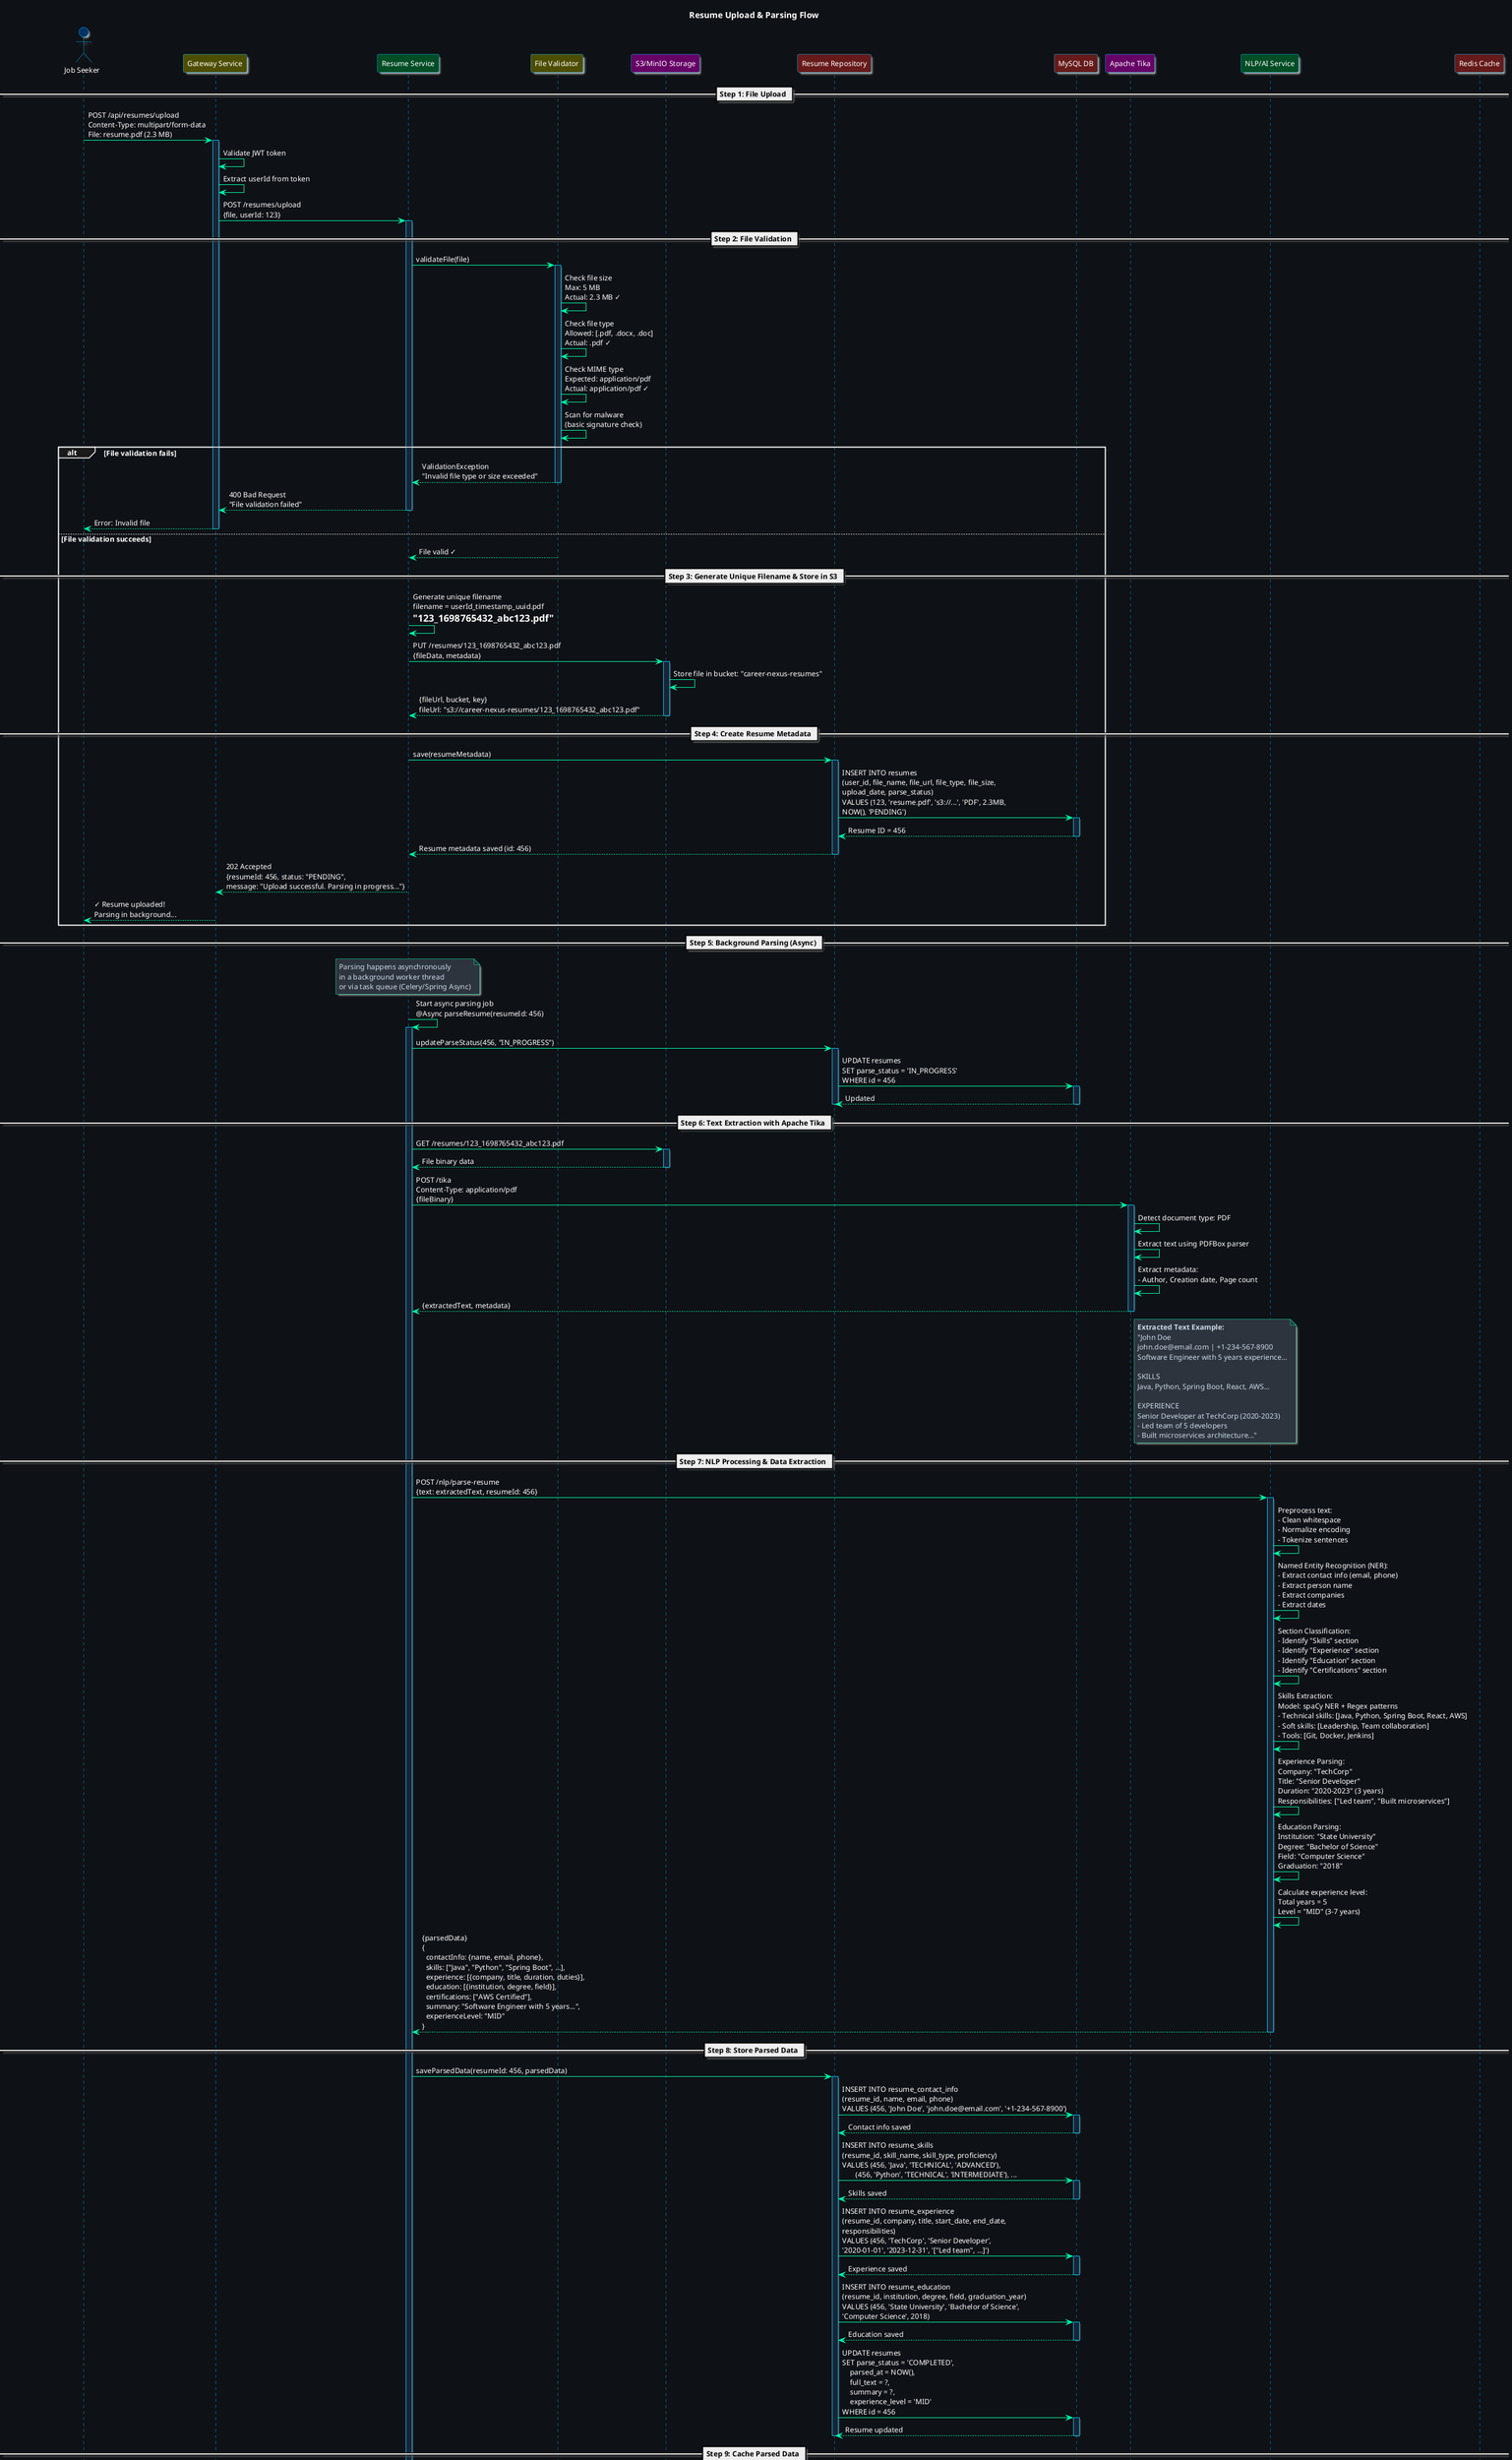 @startuml Resume Upload & Parsing Flow
skinparam backgroundColor #0e1116
skinparam defaultFontName "Segoe UI"
skinparam defaultFontColor #?black:white
skinparam defaultFontSize 12
skinparam shadowing true

skinparam sequence {
    ArrowColor #00ffaa
    ActorBorderColor #00bfff
    ActorBackgroundColor #1a2432
    ActorFontColor #ffffff
    
    ParticipantBorderColor #00bfff
    ParticipantBackgroundColor #1e232b
    ParticipantFontColor #ffffff
    
    LifeLineBorderColor #00bfff
    LifeLineBackgroundColor #1a2432
    
    BoxBorderColor #00bfff
    BoxBackgroundColor #0d1117
    BoxFontColor #ffffff
}

skinparam sequenceGroup {
  BorderColor white
  BackgroundColor #1a1a1a
  FontColor #ffffff
}

skinparam note {
    BackgroundColor #2d343e
    BorderColor #00ffaa
    FontColor #cdd9e5
}

actor "Job Seeker" as User #003366
participant "Gateway Service" as Gateway #4d4d00
participant "Resume Service" as ResumeSvc #004d26
participant "File Validator" as FileVal #4d4d00
participant "S3/MinIO Storage" as S3 #660066
participant "Resume Repository" as ResumeRepo #661a1a
participant "MySQL DB" as DB #661a1a
participant "Apache Tika" as Tika #660066
participant "NLP/AI Service" as NLP #004d26
participant "Redis Cache" as Redis #661a1a

title Resume Upload & Parsing Flow

== Step 1: File Upload ==

User -> Gateway: POST /api/resumes/upload\nContent-Type: multipart/form-data\nFile: resume.pdf (2.3 MB)
activate Gateway

Gateway -> Gateway: Validate JWT token
Gateway -> Gateway: Extract userId from token
Gateway -> ResumeSvc: POST /resumes/upload\n{file, userId: 123}
activate ResumeSvc

== Step 2: File Validation ==

ResumeSvc -> FileVal: validateFile(file)
activate FileVal

FileVal -> FileVal: Check file size\nMax: 5 MB\nActual: 2.3 MB ✓

FileVal -> FileVal: Check file type\nAllowed: [.pdf, .docx, .doc]\nActual: .pdf ✓

FileVal -> FileVal: Check MIME type\nExpected: application/pdf\nActual: application/pdf ✓

FileVal -> FileVal: Scan for malware\n(basic signature check)

alt File validation fails
    FileVal --> ResumeSvc: ValidationException\n"Invalid file type or size exceeded"
    deactivate FileVal
    ResumeSvc --> Gateway: 400 Bad Request\n"File validation failed"
    deactivate ResumeSvc
    Gateway --> User: Error: Invalid file
    deactivate Gateway
else File validation succeeds
    FileVal --> ResumeSvc: File valid ✓
    deactivate FileVal
    
    == Step 3: Generate Unique Filename & Store in S3 ==
    
    ResumeSvc -> ResumeSvc: Generate unique filename\nfilename = userId_timestamp_uuid.pdf\n= "123_1698765432_abc123.pdf"
    
    ResumeSvc -> S3: PUT /resumes/123_1698765432_abc123.pdf\n{fileData, metadata}
    activate S3
    S3 -> S3: Store file in bucket: "career-nexus-resumes"
    S3 --> ResumeSvc: {fileUrl, bucket, key}\nfileUrl: "s3://career-nexus-resumes/123_1698765432_abc123.pdf"
    deactivate S3
    
    == Step 4: Create Resume Metadata ==
    
    ResumeSvc -> ResumeRepo: save(resumeMetadata)
    activate ResumeRepo
    ResumeRepo -> DB: INSERT INTO resumes\n(user_id, file_name, file_url, file_type, file_size, \nupload_date, parse_status)\nVALUES (123, 'resume.pdf', 's3://...', 'PDF', 2.3MB, \nNOW(), 'PENDING')
    activate DB
    DB --> ResumeRepo: Resume ID = 456
    deactivate DB
    ResumeRepo --> ResumeSvc: Resume metadata saved (id: 456)
    deactivate ResumeRepo
    
    ResumeSvc --> Gateway: 202 Accepted\n{resumeId: 456, status: "PENDING", \nmessage: "Upload successful. Parsing in progress..."}
    deactivate ResumeSvc
    Gateway --> User: ✓ Resume uploaded!\nParsing in background...
    deactivate Gateway
end

== Step 5: Background Parsing (Async) ==

note over ResumeSvc
Parsing happens asynchronously
in a background worker thread
or via task queue (Celery/Spring Async)
end note

ResumeSvc -> ResumeSvc: Start async parsing job\n@Async parseResume(resumeId: 456)
activate ResumeSvc

ResumeSvc -> ResumeRepo: updateParseStatus(456, "IN_PROGRESS")
activate ResumeRepo
ResumeRepo -> DB: UPDATE resumes\nSET parse_status = 'IN_PROGRESS'\nWHERE id = 456
activate DB
DB --> ResumeRepo: Updated
deactivate DB
deactivate ResumeRepo

== Step 6: Text Extraction with Apache Tika ==

ResumeSvc -> S3: GET /resumes/123_1698765432_abc123.pdf
activate S3
S3 --> ResumeSvc: File binary data
deactivate S3

ResumeSvc -> Tika: POST /tika\nContent-Type: application/pdf\n{fileBinary}
activate Tika

Tika -> Tika: Detect document type: PDF
Tika -> Tika: Extract text using PDFBox parser
Tika -> Tika: Extract metadata:\n- Author, Creation date, Page count

Tika --> ResumeSvc: {extractedText, metadata}
deactivate Tika

note right of Tika
**Extracted Text Example:**
"John Doe
john.doe@email.com | +1-234-567-8900
Software Engineer with 5 years experience...

SKILLS
Java, Python, Spring Boot, React, AWS...

EXPERIENCE
Senior Developer at TechCorp (2020-2023)
- Led team of 5 developers
- Built microservices architecture..."
end note

== Step 7: NLP Processing & Data Extraction ==

ResumeSvc -> NLP: POST /nlp/parse-resume\n{text: extractedText, resumeId: 456}
activate NLP

NLP -> NLP: Preprocess text:\n- Clean whitespace\n- Normalize encoding\n- Tokenize sentences

NLP -> NLP: Named Entity Recognition (NER):\n- Extract contact info (email, phone)\n- Extract person name\n- Extract companies\n- Extract dates

NLP -> NLP: Section Classification:\n- Identify "Skills" section\n- Identify "Experience" section\n- Identify "Education" section\n- Identify "Certifications" section

NLP -> NLP: Skills Extraction:\nModel: spaCy NER + Regex patterns\n- Technical skills: [Java, Python, Spring Boot, React, AWS]\n- Soft skills: [Leadership, Team collaboration]\n- Tools: [Git, Docker, Jenkins]

NLP -> NLP: Experience Parsing:\nCompany: "TechCorp"\nTitle: "Senior Developer"\nDuration: "2020-2023" (3 years)\nResponsibilities: ["Led team", "Built microservices"]

NLP -> NLP: Education Parsing:\nInstitution: "State University"\nDegree: "Bachelor of Science"\nField: "Computer Science"\nGraduation: "2018"

NLP -> NLP: Calculate experience level:\nTotal years = 5\nLevel = "MID" (3-7 years)

NLP --> ResumeSvc: {parsedData}\n{\n  contactInfo: {name, email, phone},\n  skills: ["Java", "Python", "Spring Boot", ...],\n  experience: [{company, title, duration, duties}],\n  education: [{institution, degree, field}],\n  certifications: ["AWS Certified"],\n  summary: "Software Engineer with 5 years...",\n  experienceLevel: "MID"\n}
deactivate NLP

== Step 8: Store Parsed Data ==

ResumeSvc -> ResumeRepo: saveParsedData(resumeId: 456, parsedData)
activate ResumeRepo

ResumeRepo -> DB: INSERT INTO resume_contact_info\n(resume_id, name, email, phone)\nVALUES (456, 'John Doe', 'john.doe@email.com', '+1-234-567-8900')
activate DB
DB --> ResumeRepo: Contact info saved
deactivate DB

ResumeRepo -> DB: INSERT INTO resume_skills\n(resume_id, skill_name, skill_type, proficiency)\nVALUES (456, 'Java', 'TECHNICAL', 'ADVANCED'),\n       (456, 'Python', 'TECHNICAL', 'INTERMEDIATE'), ...
activate DB
DB --> ResumeRepo: Skills saved
deactivate DB

ResumeRepo -> DB: INSERT INTO resume_experience\n(resume_id, company, title, start_date, end_date, \nresponsibilities)\nVALUES (456, 'TechCorp', 'Senior Developer', \n'2020-01-01', '2023-12-31', '["Led team", ...]')
activate DB
DB --> ResumeRepo: Experience saved
deactivate DB

ResumeRepo -> DB: INSERT INTO resume_education\n(resume_id, institution, degree, field, graduation_year)\nVALUES (456, 'State University', 'Bachelor of Science', \n'Computer Science', 2018)
activate DB
DB --> ResumeRepo: Education saved
deactivate DB

ResumeRepo -> DB: UPDATE resumes\nSET parse_status = 'COMPLETED',\n    parsed_at = NOW(),\n    full_text = ?,\n    summary = ?,\n    experience_level = 'MID'\nWHERE id = 456
activate DB
DB --> ResumeRepo: Resume updated
deactivate DB

deactivate ResumeRepo

== Step 9: Cache Parsed Data ==

ResumeSvc -> Redis: SET resume:456:parsed\nVALUE: {parsedData JSON}\nTTL: 1 hour
activate Redis
Redis --> ResumeSvc: Cached
deactivate Redis

== Step 10: Completion & Notification ==

ResumeSvc -> ResumeSvc: Log parsing success\nLatency: 8.5 seconds

note over User
User can now:
1. View parsed resume data
2. Get job recommendations based on skills
3. Receive skill gap analysis
4. Generate learning paths
end note

deactivate ResumeSvc

note over User, Redis
**Parsing Pipeline Summary:**
1. Upload (1s) → Validate → S3 storage
2. Metadata saved → Status: PENDING
3. Background job triggered
4. Text extraction via Tika (2s)
5. NLP processing via AI service (5s)
6. Store parsed data in PostgreSQL (1s)
7. Cache in Redis for fast access
8. Total time: ~8-10 seconds

**Error Handling:**
- If Tika fails → Retry 3 times → Mark as FAILED
- If NLP fails → Store raw text → Manual review
- Parse status: PENDING → IN_PROGRESS → COMPLETED/FAILED
end note

@enduml